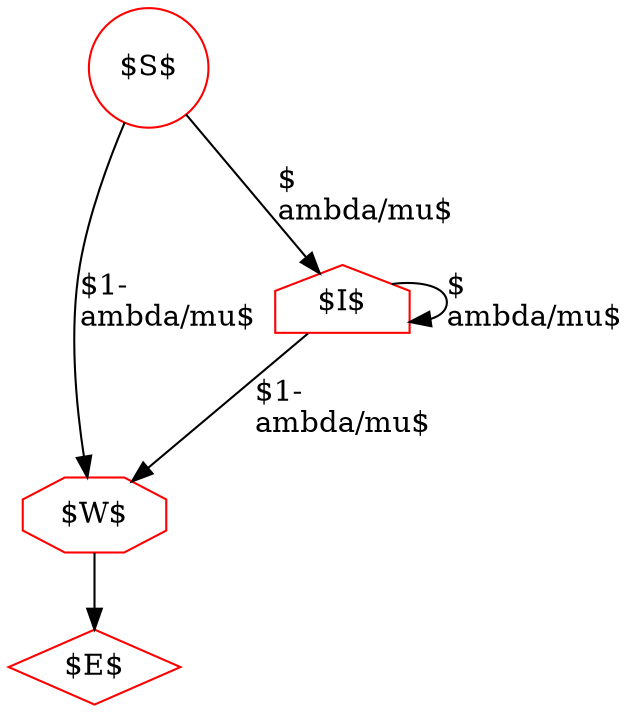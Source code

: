 digraph G {
    S [label="$S$", shape=circle, color=red];
    E [label="$E$", shape=diamond, color=red];
    
    W [label="$W$", shape=octagon, color=red];

    I [label="$I$", shape=house, color=red];

S->I [label="$\lambda/\mu$"];
I->I [label="$\lambda/\mu$"];
S->W [label="$1-\lambda/\mu$"];
I->W [label="$1-\lambda/\mu$"];
W->E;


}
